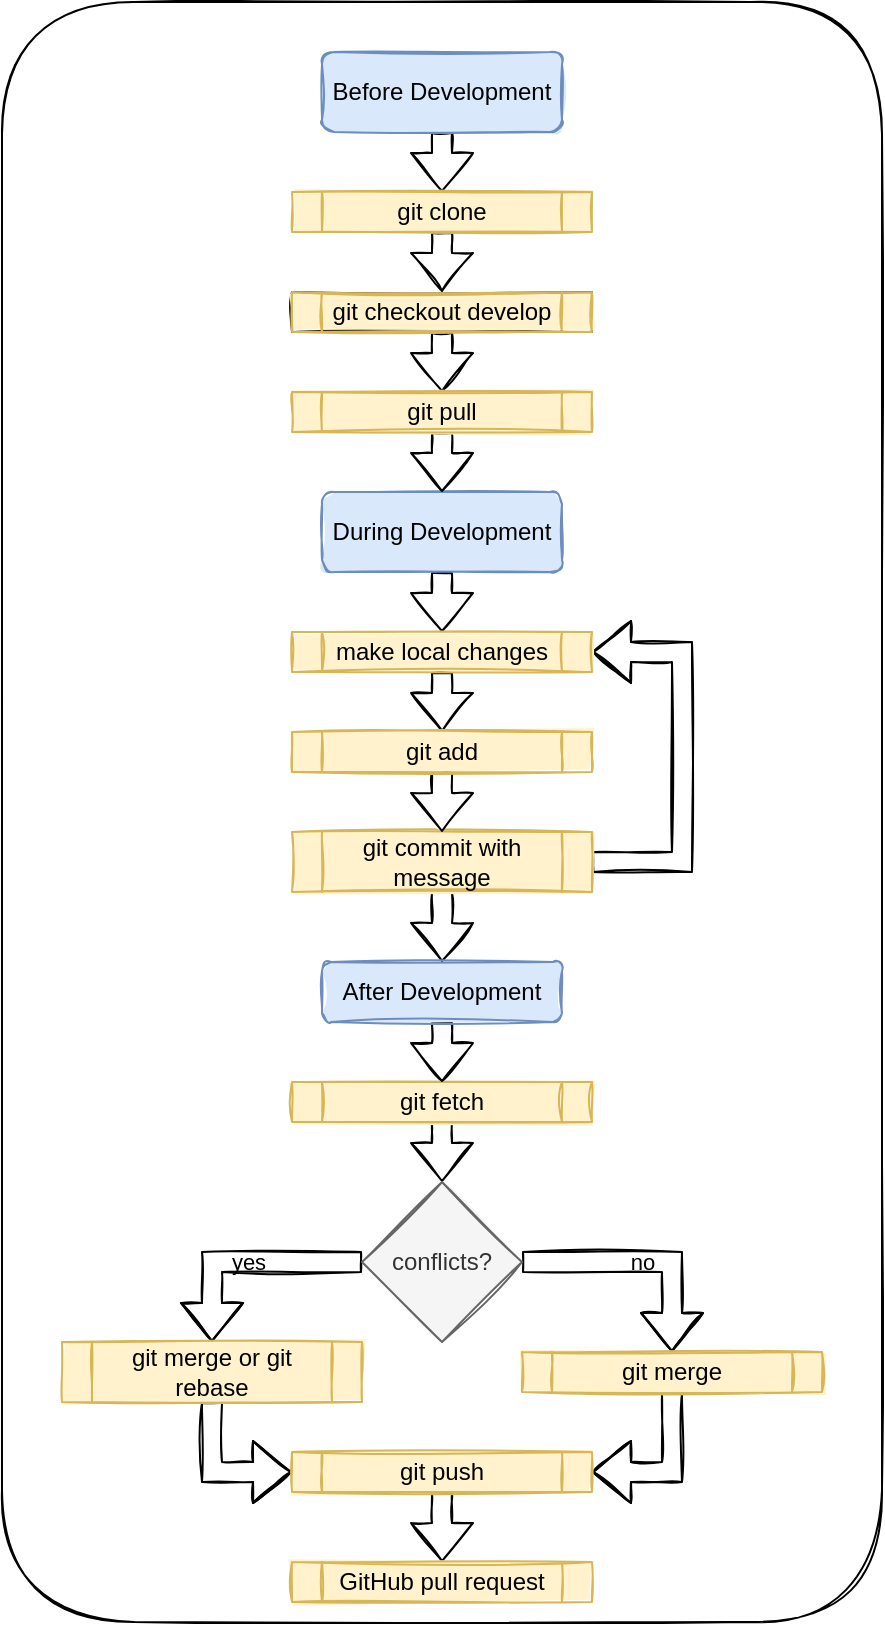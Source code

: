 <mxfile version="20.4.0" type="github">
  <diagram id="UV5IpORI0yT_GkUOUpQ8" name="Page-1">
    <mxGraphModel dx="1673" dy="896" grid="1" gridSize="10" guides="1" tooltips="1" connect="1" arrows="1" fold="1" page="1" pageScale="1" pageWidth="850" pageHeight="1100" math="0" shadow="0">
      <root>
        <mxCell id="0" />
        <mxCell id="1" parent="0" />
        <mxCell id="dhBT5UGh4BFlRaJMYwPB-1" value="" style="rounded=1;whiteSpace=wrap;html=1;sketch=1;fillStyle=solid;" vertex="1" parent="1">
          <mxGeometry x="40" y="240" width="440" height="810" as="geometry" />
        </mxCell>
        <mxCell id="dhBT5UGh4BFlRaJMYwPB-28" style="edgeStyle=orthogonalEdgeStyle;rounded=0;orthogonalLoop=1;jettySize=auto;html=1;exitX=0.5;exitY=1;exitDx=0;exitDy=0;entryX=0.5;entryY=0;entryDx=0;entryDy=0;sketch=1;shape=flexArrow;fillColor=default;" edge="1" parent="1" source="dhBT5UGh4BFlRaJMYwPB-3" target="dhBT5UGh4BFlRaJMYwPB-23">
          <mxGeometry relative="1" as="geometry" />
        </mxCell>
        <mxCell id="dhBT5UGh4BFlRaJMYwPB-3" value="Before Development" style="rounded=1;whiteSpace=wrap;html=1;fillColor=#dae8fc;strokeColor=#6c8ebf;sketch=1;fillStyle=solid;" vertex="1" parent="1">
          <mxGeometry x="200" y="265" width="120" height="40" as="geometry" />
        </mxCell>
        <mxCell id="dhBT5UGh4BFlRaJMYwPB-32" style="edgeStyle=orthogonalEdgeStyle;shape=flexArrow;rounded=0;sketch=1;orthogonalLoop=1;jettySize=auto;html=1;exitX=0.5;exitY=1;exitDx=0;exitDy=0;entryX=0.5;entryY=0;entryDx=0;entryDy=0;labelBackgroundColor=default;strokeColor=default;fontFamily=Helvetica;fontSize=11;fontColor=default;endArrow=classic;fillColor=default;" edge="1" parent="1" source="dhBT5UGh4BFlRaJMYwPB-6" target="dhBT5UGh4BFlRaJMYwPB-26">
          <mxGeometry relative="1" as="geometry" />
        </mxCell>
        <mxCell id="dhBT5UGh4BFlRaJMYwPB-6" value="During Development" style="rounded=1;whiteSpace=wrap;html=1;fillColor=#dae8fc;strokeColor=#6c8ebf;sketch=1;fillStyle=solid;" vertex="1" parent="1">
          <mxGeometry x="200" y="485" width="120" height="40" as="geometry" />
        </mxCell>
        <mxCell id="dhBT5UGh4BFlRaJMYwPB-43" style="edgeStyle=orthogonalEdgeStyle;shape=flexArrow;rounded=0;sketch=1;orthogonalLoop=1;jettySize=auto;html=1;exitX=0.5;exitY=1;exitDx=0;exitDy=0;entryX=0.5;entryY=0;entryDx=0;entryDy=0;labelBackgroundColor=default;strokeColor=default;fontFamily=Helvetica;fontSize=11;fontColor=default;endArrow=classic;fillColor=default;" edge="1" parent="1" source="dhBT5UGh4BFlRaJMYwPB-44" target="dhBT5UGh4BFlRaJMYwPB-42">
          <mxGeometry relative="1" as="geometry">
            <mxPoint x="260" y="990" as="sourcePoint" />
          </mxGeometry>
        </mxCell>
        <mxCell id="dhBT5UGh4BFlRaJMYwPB-9" value="git checkout develop" style="shape=process;whiteSpace=wrap;html=1;backgroundOutline=1;sketch=1;" vertex="1" parent="1">
          <mxGeometry x="185" y="385" width="150" height="20" as="geometry" />
        </mxCell>
        <mxCell id="dhBT5UGh4BFlRaJMYwPB-52" style="edgeStyle=orthogonalEdgeStyle;shape=flexArrow;rounded=0;sketch=1;orthogonalLoop=1;jettySize=auto;html=1;exitX=0.5;exitY=1;exitDx=0;exitDy=0;entryX=0.5;entryY=0;entryDx=0;entryDy=0;labelBackgroundColor=default;strokeColor=default;fontFamily=Helvetica;fontSize=11;fontColor=default;endArrow=classic;" edge="1" parent="1" source="dhBT5UGh4BFlRaJMYwPB-14" target="dhBT5UGh4BFlRaJMYwPB-48">
          <mxGeometry relative="1" as="geometry" />
        </mxCell>
        <mxCell id="dhBT5UGh4BFlRaJMYwPB-54" style="edgeStyle=orthogonalEdgeStyle;shape=flexArrow;rounded=0;sketch=1;orthogonalLoop=1;jettySize=auto;html=1;exitX=1;exitY=0.5;exitDx=0;exitDy=0;entryX=1;entryY=0.5;entryDx=0;entryDy=0;labelBackgroundColor=default;strokeColor=default;fontFamily=Helvetica;fontSize=11;fontColor=default;endArrow=classic;" edge="1" parent="1" source="dhBT5UGh4BFlRaJMYwPB-14" target="dhBT5UGh4BFlRaJMYwPB-26">
          <mxGeometry relative="1" as="geometry">
            <Array as="points">
              <mxPoint x="380" y="670" />
              <mxPoint x="380" y="565" />
            </Array>
          </mxGeometry>
        </mxCell>
        <mxCell id="dhBT5UGh4BFlRaJMYwPB-14" value="git commit with message" style="shape=process;whiteSpace=wrap;html=1;backgroundOutline=1;fillColor=#fff2cc;strokeColor=#d6b656;sketch=1;fillStyle=solid;" vertex="1" parent="1">
          <mxGeometry x="185" y="655" width="150" height="30" as="geometry" />
        </mxCell>
        <mxCell id="dhBT5UGh4BFlRaJMYwPB-36" style="edgeStyle=orthogonalEdgeStyle;shape=flexArrow;rounded=0;sketch=1;orthogonalLoop=1;jettySize=auto;html=1;exitX=0.5;exitY=1;exitDx=0;exitDy=0;entryX=0.5;entryY=0;entryDx=0;entryDy=0;labelBackgroundColor=default;strokeColor=default;fontFamily=Helvetica;fontSize=11;fontColor=default;endArrow=classic;fillColor=default;" edge="1" parent="1" source="dhBT5UGh4BFlRaJMYwPB-16" target="dhBT5UGh4BFlRaJMYwPB-17">
          <mxGeometry relative="1" as="geometry" />
        </mxCell>
        <mxCell id="dhBT5UGh4BFlRaJMYwPB-16" value="git fetch" style="shape=process;whiteSpace=wrap;html=1;backgroundOutline=1;fillColor=#fff2cc;strokeColor=#d6b656;sketch=1;fillStyle=solid;" vertex="1" parent="1">
          <mxGeometry x="185" y="780" width="150" height="20" as="geometry" />
        </mxCell>
        <mxCell id="dhBT5UGh4BFlRaJMYwPB-37" value="yes" style="edgeStyle=orthogonalEdgeStyle;shape=flexArrow;rounded=0;sketch=1;orthogonalLoop=1;jettySize=auto;html=1;exitX=0;exitY=0.5;exitDx=0;exitDy=0;entryX=0.5;entryY=0;entryDx=0;entryDy=0;labelBackgroundColor=none;strokeColor=default;fontFamily=Helvetica;fontSize=11;fontColor=default;endArrow=classic;fillColor=default;" edge="1" parent="1" source="dhBT5UGh4BFlRaJMYwPB-17" target="dhBT5UGh4BFlRaJMYwPB-18">
          <mxGeometry relative="1" as="geometry" />
        </mxCell>
        <mxCell id="dhBT5UGh4BFlRaJMYwPB-38" value="no" style="edgeStyle=orthogonalEdgeStyle;shape=flexArrow;rounded=0;sketch=1;orthogonalLoop=1;jettySize=auto;html=1;exitX=1;exitY=0.5;exitDx=0;exitDy=0;labelBackgroundColor=none;strokeColor=default;fontFamily=Helvetica;fontSize=11;fontColor=default;endArrow=classic;fillColor=default;" edge="1" parent="1" source="dhBT5UGh4BFlRaJMYwPB-17" target="dhBT5UGh4BFlRaJMYwPB-19">
          <mxGeometry relative="1" as="geometry" />
        </mxCell>
        <mxCell id="dhBT5UGh4BFlRaJMYwPB-17" value="conflicts?" style="rhombus;whiteSpace=wrap;html=1;fillColor=#f5f5f5;fontColor=#333333;strokeColor=#666666;sketch=1;fillStyle=solid;" vertex="1" parent="1">
          <mxGeometry x="220" y="830" width="80" height="80" as="geometry" />
        </mxCell>
        <mxCell id="dhBT5UGh4BFlRaJMYwPB-45" style="edgeStyle=orthogonalEdgeStyle;shape=flexArrow;rounded=0;sketch=1;orthogonalLoop=1;jettySize=auto;html=1;exitX=0.5;exitY=1;exitDx=0;exitDy=0;entryX=0;entryY=0.5;entryDx=0;entryDy=0;labelBackgroundColor=default;strokeColor=default;fontFamily=Helvetica;fontSize=11;fontColor=default;endArrow=classic;" edge="1" parent="1" source="dhBT5UGh4BFlRaJMYwPB-18" target="dhBT5UGh4BFlRaJMYwPB-44">
          <mxGeometry relative="1" as="geometry" />
        </mxCell>
        <mxCell id="dhBT5UGh4BFlRaJMYwPB-18" value="git merge or git rebase" style="shape=process;whiteSpace=wrap;html=1;backgroundOutline=1;fillColor=#fff2cc;strokeColor=#d6b656;sketch=1;fillStyle=solid;" vertex="1" parent="1">
          <mxGeometry x="70" y="910" width="150" height="30" as="geometry" />
        </mxCell>
        <mxCell id="dhBT5UGh4BFlRaJMYwPB-46" style="edgeStyle=orthogonalEdgeStyle;shape=flexArrow;rounded=0;sketch=1;orthogonalLoop=1;jettySize=auto;html=1;exitX=0.5;exitY=1;exitDx=0;exitDy=0;entryX=1;entryY=0.5;entryDx=0;entryDy=0;labelBackgroundColor=default;strokeColor=default;fontFamily=Helvetica;fontSize=11;fontColor=default;endArrow=classic;" edge="1" parent="1" source="dhBT5UGh4BFlRaJMYwPB-19" target="dhBT5UGh4BFlRaJMYwPB-44">
          <mxGeometry relative="1" as="geometry" />
        </mxCell>
        <mxCell id="dhBT5UGh4BFlRaJMYwPB-19" value="git merge" style="shape=process;whiteSpace=wrap;html=1;backgroundOutline=1;fillColor=#fff2cc;strokeColor=#d6b656;sketch=1;fillStyle=solid;" vertex="1" parent="1">
          <mxGeometry x="300" y="915" width="150" height="20" as="geometry" />
        </mxCell>
        <mxCell id="dhBT5UGh4BFlRaJMYwPB-29" style="edgeStyle=orthogonalEdgeStyle;shape=flexArrow;rounded=0;sketch=1;orthogonalLoop=1;jettySize=auto;html=1;exitX=0.5;exitY=1;exitDx=0;exitDy=0;entryX=0.5;entryY=0;entryDx=0;entryDy=0;labelBackgroundColor=default;strokeColor=default;fontFamily=Helvetica;fontSize=11;fontColor=default;endArrow=classic;fillColor=default;" edge="1" parent="1" source="dhBT5UGh4BFlRaJMYwPB-23" target="dhBT5UGh4BFlRaJMYwPB-24">
          <mxGeometry relative="1" as="geometry" />
        </mxCell>
        <mxCell id="dhBT5UGh4BFlRaJMYwPB-23" value="git clone" style="shape=process;whiteSpace=wrap;html=1;backgroundOutline=1;fillColor=#fff2cc;strokeColor=#d6b656;sketch=1;fillStyle=solid;" vertex="1" parent="1">
          <mxGeometry x="185" y="335" width="150" height="20" as="geometry" />
        </mxCell>
        <mxCell id="dhBT5UGh4BFlRaJMYwPB-30" style="edgeStyle=orthogonalEdgeStyle;shape=flexArrow;rounded=0;sketch=1;orthogonalLoop=1;jettySize=auto;html=1;exitX=0.5;exitY=1;exitDx=0;exitDy=0;entryX=0.5;entryY=0;entryDx=0;entryDy=0;labelBackgroundColor=default;strokeColor=default;fontFamily=Helvetica;fontSize=11;fontColor=default;endArrow=classic;fillColor=default;" edge="1" parent="1" source="dhBT5UGh4BFlRaJMYwPB-24" target="dhBT5UGh4BFlRaJMYwPB-25">
          <mxGeometry relative="1" as="geometry" />
        </mxCell>
        <mxCell id="dhBT5UGh4BFlRaJMYwPB-24" value="git checkout develop" style="shape=process;whiteSpace=wrap;html=1;backgroundOutline=1;fillColor=#fff2cc;strokeColor=#d6b656;sketch=1;fillStyle=solid;" vertex="1" parent="1">
          <mxGeometry x="185" y="385" width="150" height="20" as="geometry" />
        </mxCell>
        <mxCell id="dhBT5UGh4BFlRaJMYwPB-31" style="edgeStyle=orthogonalEdgeStyle;shape=flexArrow;rounded=0;sketch=1;orthogonalLoop=1;jettySize=auto;html=1;exitX=0.5;exitY=1;exitDx=0;exitDy=0;entryX=0.5;entryY=0;entryDx=0;entryDy=0;labelBackgroundColor=default;strokeColor=default;fontFamily=Helvetica;fontSize=11;fontColor=default;endArrow=classic;fillColor=default;" edge="1" parent="1" source="dhBT5UGh4BFlRaJMYwPB-25" target="dhBT5UGh4BFlRaJMYwPB-6">
          <mxGeometry relative="1" as="geometry" />
        </mxCell>
        <mxCell id="dhBT5UGh4BFlRaJMYwPB-25" value="git pull" style="shape=process;whiteSpace=wrap;html=1;backgroundOutline=1;fillColor=#fff2cc;strokeColor=#d6b656;sketch=1;fillStyle=solid;" vertex="1" parent="1">
          <mxGeometry x="185" y="435" width="150" height="20" as="geometry" />
        </mxCell>
        <mxCell id="dhBT5UGh4BFlRaJMYwPB-33" style="edgeStyle=orthogonalEdgeStyle;shape=flexArrow;rounded=0;sketch=1;orthogonalLoop=1;jettySize=auto;html=1;exitX=0.5;exitY=1;exitDx=0;exitDy=0;entryX=0.5;entryY=0;entryDx=0;entryDy=0;labelBackgroundColor=default;strokeColor=default;fontFamily=Helvetica;fontSize=11;fontColor=default;endArrow=classic;fillColor=default;" edge="1" parent="1" source="dhBT5UGh4BFlRaJMYwPB-26" target="dhBT5UGh4BFlRaJMYwPB-27">
          <mxGeometry relative="1" as="geometry" />
        </mxCell>
        <mxCell id="dhBT5UGh4BFlRaJMYwPB-26" value="make local changes" style="shape=process;whiteSpace=wrap;html=1;backgroundOutline=1;fillColor=#fff2cc;strokeColor=#d6b656;sketch=1;fillStyle=solid;" vertex="1" parent="1">
          <mxGeometry x="185" y="555" width="150" height="20" as="geometry" />
        </mxCell>
        <mxCell id="dhBT5UGh4BFlRaJMYwPB-34" style="edgeStyle=orthogonalEdgeStyle;shape=flexArrow;rounded=0;sketch=1;orthogonalLoop=1;jettySize=auto;html=1;exitX=0.5;exitY=1;exitDx=0;exitDy=0;entryX=0.5;entryY=0;entryDx=0;entryDy=0;labelBackgroundColor=default;strokeColor=default;fontFamily=Helvetica;fontSize=11;fontColor=default;endArrow=classic;fillColor=default;" edge="1" parent="1" source="dhBT5UGh4BFlRaJMYwPB-27" target="dhBT5UGh4BFlRaJMYwPB-14">
          <mxGeometry relative="1" as="geometry" />
        </mxCell>
        <mxCell id="dhBT5UGh4BFlRaJMYwPB-27" value="git add" style="shape=process;whiteSpace=wrap;html=1;backgroundOutline=1;fillColor=#fff2cc;strokeColor=#d6b656;sketch=1;fillStyle=solid;" vertex="1" parent="1">
          <mxGeometry x="185" y="605" width="150" height="20" as="geometry" />
        </mxCell>
        <mxCell id="dhBT5UGh4BFlRaJMYwPB-42" value="GitHub pull request" style="shape=process;whiteSpace=wrap;html=1;backgroundOutline=1;fillColor=#fff2cc;strokeColor=#d6b656;sketch=1;fillStyle=solid;" vertex="1" parent="1">
          <mxGeometry x="185" y="1020" width="150" height="20" as="geometry" />
        </mxCell>
        <mxCell id="dhBT5UGh4BFlRaJMYwPB-44" value="git push" style="shape=process;whiteSpace=wrap;html=1;backgroundOutline=1;fillColor=#fff2cc;strokeColor=#d6b656;sketch=1;fillStyle=solid;" vertex="1" parent="1">
          <mxGeometry x="185" y="965" width="150" height="20" as="geometry" />
        </mxCell>
        <mxCell id="dhBT5UGh4BFlRaJMYwPB-53" style="edgeStyle=orthogonalEdgeStyle;shape=flexArrow;rounded=0;sketch=1;orthogonalLoop=1;jettySize=auto;html=1;exitX=0.5;exitY=1;exitDx=0;exitDy=0;entryX=0.5;entryY=0;entryDx=0;entryDy=0;labelBackgroundColor=default;strokeColor=default;fontFamily=Helvetica;fontSize=11;fontColor=default;endArrow=classic;" edge="1" parent="1" source="dhBT5UGh4BFlRaJMYwPB-48" target="dhBT5UGh4BFlRaJMYwPB-16">
          <mxGeometry relative="1" as="geometry" />
        </mxCell>
        <mxCell id="dhBT5UGh4BFlRaJMYwPB-48" value="After Development" style="rounded=1;whiteSpace=wrap;html=1;fillColor=#dae8fc;strokeColor=#6c8ebf;sketch=1;fillStyle=solid;" vertex="1" parent="1">
          <mxGeometry x="200" y="720" width="120" height="30" as="geometry" />
        </mxCell>
      </root>
    </mxGraphModel>
  </diagram>
</mxfile>
